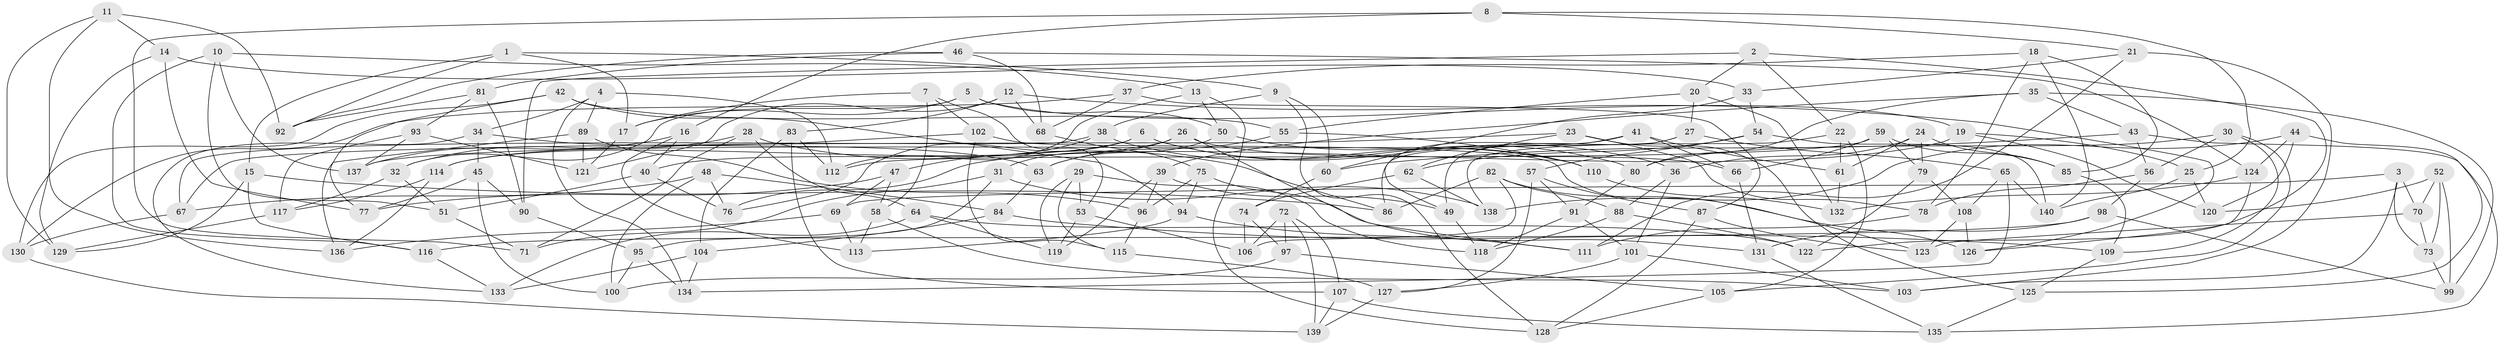 // Generated by graph-tools (version 1.1) at 2025/02/03/09/25 03:02:53]
// undirected, 140 vertices, 280 edges
graph export_dot {
graph [start="1"]
  node [color=gray90,style=filled];
  1;
  2;
  3;
  4;
  5;
  6;
  7;
  8;
  9;
  10;
  11;
  12;
  13;
  14;
  15;
  16;
  17;
  18;
  19;
  20;
  21;
  22;
  23;
  24;
  25;
  26;
  27;
  28;
  29;
  30;
  31;
  32;
  33;
  34;
  35;
  36;
  37;
  38;
  39;
  40;
  41;
  42;
  43;
  44;
  45;
  46;
  47;
  48;
  49;
  50;
  51;
  52;
  53;
  54;
  55;
  56;
  57;
  58;
  59;
  60;
  61;
  62;
  63;
  64;
  65;
  66;
  67;
  68;
  69;
  70;
  71;
  72;
  73;
  74;
  75;
  76;
  77;
  78;
  79;
  80;
  81;
  82;
  83;
  84;
  85;
  86;
  87;
  88;
  89;
  90;
  91;
  92;
  93;
  94;
  95;
  96;
  97;
  98;
  99;
  100;
  101;
  102;
  103;
  104;
  105;
  106;
  107;
  108;
  109;
  110;
  111;
  112;
  113;
  114;
  115;
  116;
  117;
  118;
  119;
  120;
  121;
  122;
  123;
  124;
  125;
  126;
  127;
  128;
  129;
  130;
  131;
  132;
  133;
  134;
  135;
  136;
  137;
  138;
  139;
  140;
  1 -- 17;
  1 -- 92;
  1 -- 15;
  1 -- 9;
  2 -- 20;
  2 -- 122;
  2 -- 90;
  2 -- 22;
  3 -- 70;
  3 -- 69;
  3 -- 103;
  3 -- 73;
  4 -- 34;
  4 -- 134;
  4 -- 89;
  4 -- 112;
  5 -- 17;
  5 -- 32;
  5 -- 19;
  5 -- 50;
  6 -- 80;
  6 -- 36;
  6 -- 114;
  6 -- 76;
  7 -- 58;
  7 -- 53;
  7 -- 102;
  7 -- 17;
  8 -- 16;
  8 -- 25;
  8 -- 71;
  8 -- 21;
  9 -- 128;
  9 -- 60;
  9 -- 38;
  10 -- 137;
  10 -- 116;
  10 -- 51;
  10 -- 13;
  11 -- 14;
  11 -- 129;
  11 -- 92;
  11 -- 136;
  12 -- 126;
  12 -- 83;
  12 -- 121;
  12 -- 68;
  13 -- 128;
  13 -- 50;
  13 -- 112;
  14 -- 129;
  14 -- 77;
  14 -- 33;
  15 -- 116;
  15 -- 86;
  15 -- 129;
  16 -- 137;
  16 -- 113;
  16 -- 40;
  17 -- 121;
  18 -- 78;
  18 -- 37;
  18 -- 85;
  18 -- 140;
  19 -- 76;
  19 -- 25;
  19 -- 120;
  20 -- 55;
  20 -- 27;
  20 -- 132;
  21 -- 111;
  21 -- 103;
  21 -- 33;
  22 -- 61;
  22 -- 138;
  22 -- 105;
  23 -- 67;
  23 -- 78;
  23 -- 125;
  23 -- 62;
  24 -- 85;
  24 -- 79;
  24 -- 36;
  24 -- 61;
  25 -- 120;
  25 -- 140;
  26 -- 31;
  26 -- 66;
  26 -- 40;
  26 -- 111;
  27 -- 65;
  27 -- 49;
  27 -- 86;
  28 -- 32;
  28 -- 86;
  28 -- 71;
  28 -- 64;
  29 -- 115;
  29 -- 53;
  29 -- 118;
  29 -- 119;
  30 -- 80;
  30 -- 56;
  30 -- 105;
  30 -- 109;
  31 -- 138;
  31 -- 95;
  31 -- 71;
  32 -- 51;
  32 -- 117;
  33 -- 54;
  33 -- 60;
  34 -- 63;
  34 -- 133;
  34 -- 45;
  35 -- 99;
  35 -- 43;
  35 -- 80;
  35 -- 39;
  36 -- 101;
  36 -- 88;
  37 -- 87;
  37 -- 68;
  37 -- 130;
  38 -- 110;
  38 -- 67;
  38 -- 47;
  39 -- 96;
  39 -- 119;
  39 -- 49;
  40 -- 51;
  40 -- 76;
  41 -- 66;
  41 -- 49;
  41 -- 137;
  41 -- 61;
  42 -- 94;
  42 -- 77;
  42 -- 130;
  42 -- 55;
  43 -- 135;
  43 -- 60;
  43 -- 56;
  44 -- 124;
  44 -- 138;
  44 -- 120;
  44 -- 125;
  45 -- 77;
  45 -- 100;
  45 -- 90;
  46 -- 124;
  46 -- 92;
  46 -- 81;
  46 -- 68;
  47 -- 58;
  47 -- 69;
  47 -- 77;
  48 -- 67;
  48 -- 84;
  48 -- 76;
  48 -- 100;
  49 -- 118;
  50 -- 63;
  50 -- 110;
  51 -- 71;
  52 -- 70;
  52 -- 99;
  52 -- 73;
  52 -- 120;
  53 -- 119;
  53 -- 106;
  54 -- 62;
  54 -- 57;
  54 -- 140;
  55 -- 110;
  55 -- 63;
  56 -- 78;
  56 -- 98;
  57 -- 127;
  57 -- 87;
  57 -- 91;
  58 -- 113;
  58 -- 103;
  59 -- 112;
  59 -- 85;
  59 -- 79;
  59 -- 66;
  60 -- 74;
  61 -- 132;
  62 -- 74;
  62 -- 138;
  63 -- 84;
  64 -- 133;
  64 -- 119;
  64 -- 122;
  65 -- 140;
  65 -- 134;
  65 -- 108;
  66 -- 131;
  67 -- 130;
  68 -- 75;
  69 -- 113;
  69 -- 136;
  70 -- 73;
  70 -- 123;
  72 -- 107;
  72 -- 97;
  72 -- 106;
  72 -- 139;
  73 -- 99;
  74 -- 106;
  74 -- 97;
  75 -- 94;
  75 -- 131;
  75 -- 96;
  78 -- 111;
  79 -- 108;
  79 -- 122;
  80 -- 91;
  81 -- 92;
  81 -- 90;
  81 -- 93;
  82 -- 126;
  82 -- 106;
  82 -- 88;
  82 -- 86;
  83 -- 107;
  83 -- 104;
  83 -- 112;
  84 -- 104;
  84 -- 109;
  85 -- 109;
  87 -- 123;
  87 -- 128;
  88 -- 122;
  88 -- 118;
  89 -- 96;
  89 -- 136;
  89 -- 121;
  90 -- 95;
  91 -- 118;
  91 -- 101;
  93 -- 117;
  93 -- 137;
  93 -- 121;
  94 -- 113;
  94 -- 111;
  95 -- 100;
  95 -- 134;
  96 -- 115;
  97 -- 105;
  97 -- 100;
  98 -- 131;
  98 -- 99;
  98 -- 116;
  101 -- 127;
  101 -- 103;
  102 -- 123;
  102 -- 115;
  102 -- 114;
  104 -- 133;
  104 -- 134;
  105 -- 128;
  107 -- 135;
  107 -- 139;
  108 -- 123;
  108 -- 126;
  109 -- 125;
  110 -- 132;
  114 -- 136;
  114 -- 117;
  115 -- 127;
  116 -- 133;
  117 -- 129;
  124 -- 132;
  124 -- 126;
  125 -- 135;
  127 -- 139;
  130 -- 139;
  131 -- 135;
}
